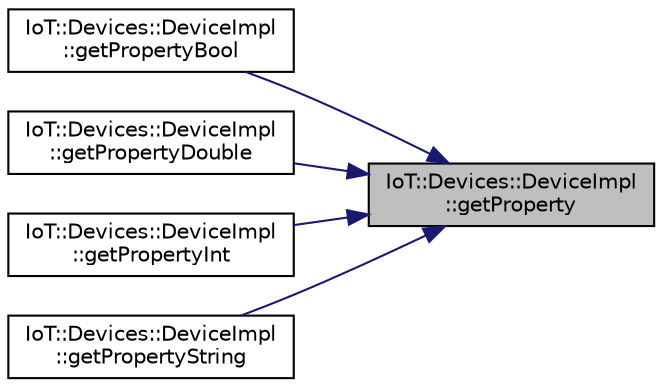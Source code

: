 digraph "IoT::Devices::DeviceImpl::getProperty"
{
 // LATEX_PDF_SIZE
  edge [fontname="Helvetica",fontsize="10",labelfontname="Helvetica",labelfontsize="10"];
  node [fontname="Helvetica",fontsize="10",shape=record];
  rankdir="RL";
  Node1 [label="IoT::Devices::DeviceImpl\l::getProperty",height=0.2,width=0.4,color="black", fillcolor="grey75", style="filled", fontcolor="black",tooltip=" "];
  Node1 -> Node2 [dir="back",color="midnightblue",fontsize="10",style="solid"];
  Node2 [label="IoT::Devices::DeviceImpl\l::getPropertyBool",height=0.2,width=0.4,color="black", fillcolor="white", style="filled",URL="$classIoT_1_1Devices_1_1DeviceImpl.html#aeade9c7502e1be748bf2da28a2881b42",tooltip=" "];
  Node1 -> Node3 [dir="back",color="midnightblue",fontsize="10",style="solid"];
  Node3 [label="IoT::Devices::DeviceImpl\l::getPropertyDouble",height=0.2,width=0.4,color="black", fillcolor="white", style="filled",URL="$classIoT_1_1Devices_1_1DeviceImpl.html#a432ffa9f4e12acf37d0d9f97fa16560d",tooltip=" "];
  Node1 -> Node4 [dir="back",color="midnightblue",fontsize="10",style="solid"];
  Node4 [label="IoT::Devices::DeviceImpl\l::getPropertyInt",height=0.2,width=0.4,color="black", fillcolor="white", style="filled",URL="$classIoT_1_1Devices_1_1DeviceImpl.html#a7eaaf70f8ca727a41fbfd057543dd1da",tooltip=" "];
  Node1 -> Node5 [dir="back",color="midnightblue",fontsize="10",style="solid"];
  Node5 [label="IoT::Devices::DeviceImpl\l::getPropertyString",height=0.2,width=0.4,color="black", fillcolor="white", style="filled",URL="$classIoT_1_1Devices_1_1DeviceImpl.html#a9571be07fa7a80b497a0871f03a52a6d",tooltip=" "];
}
